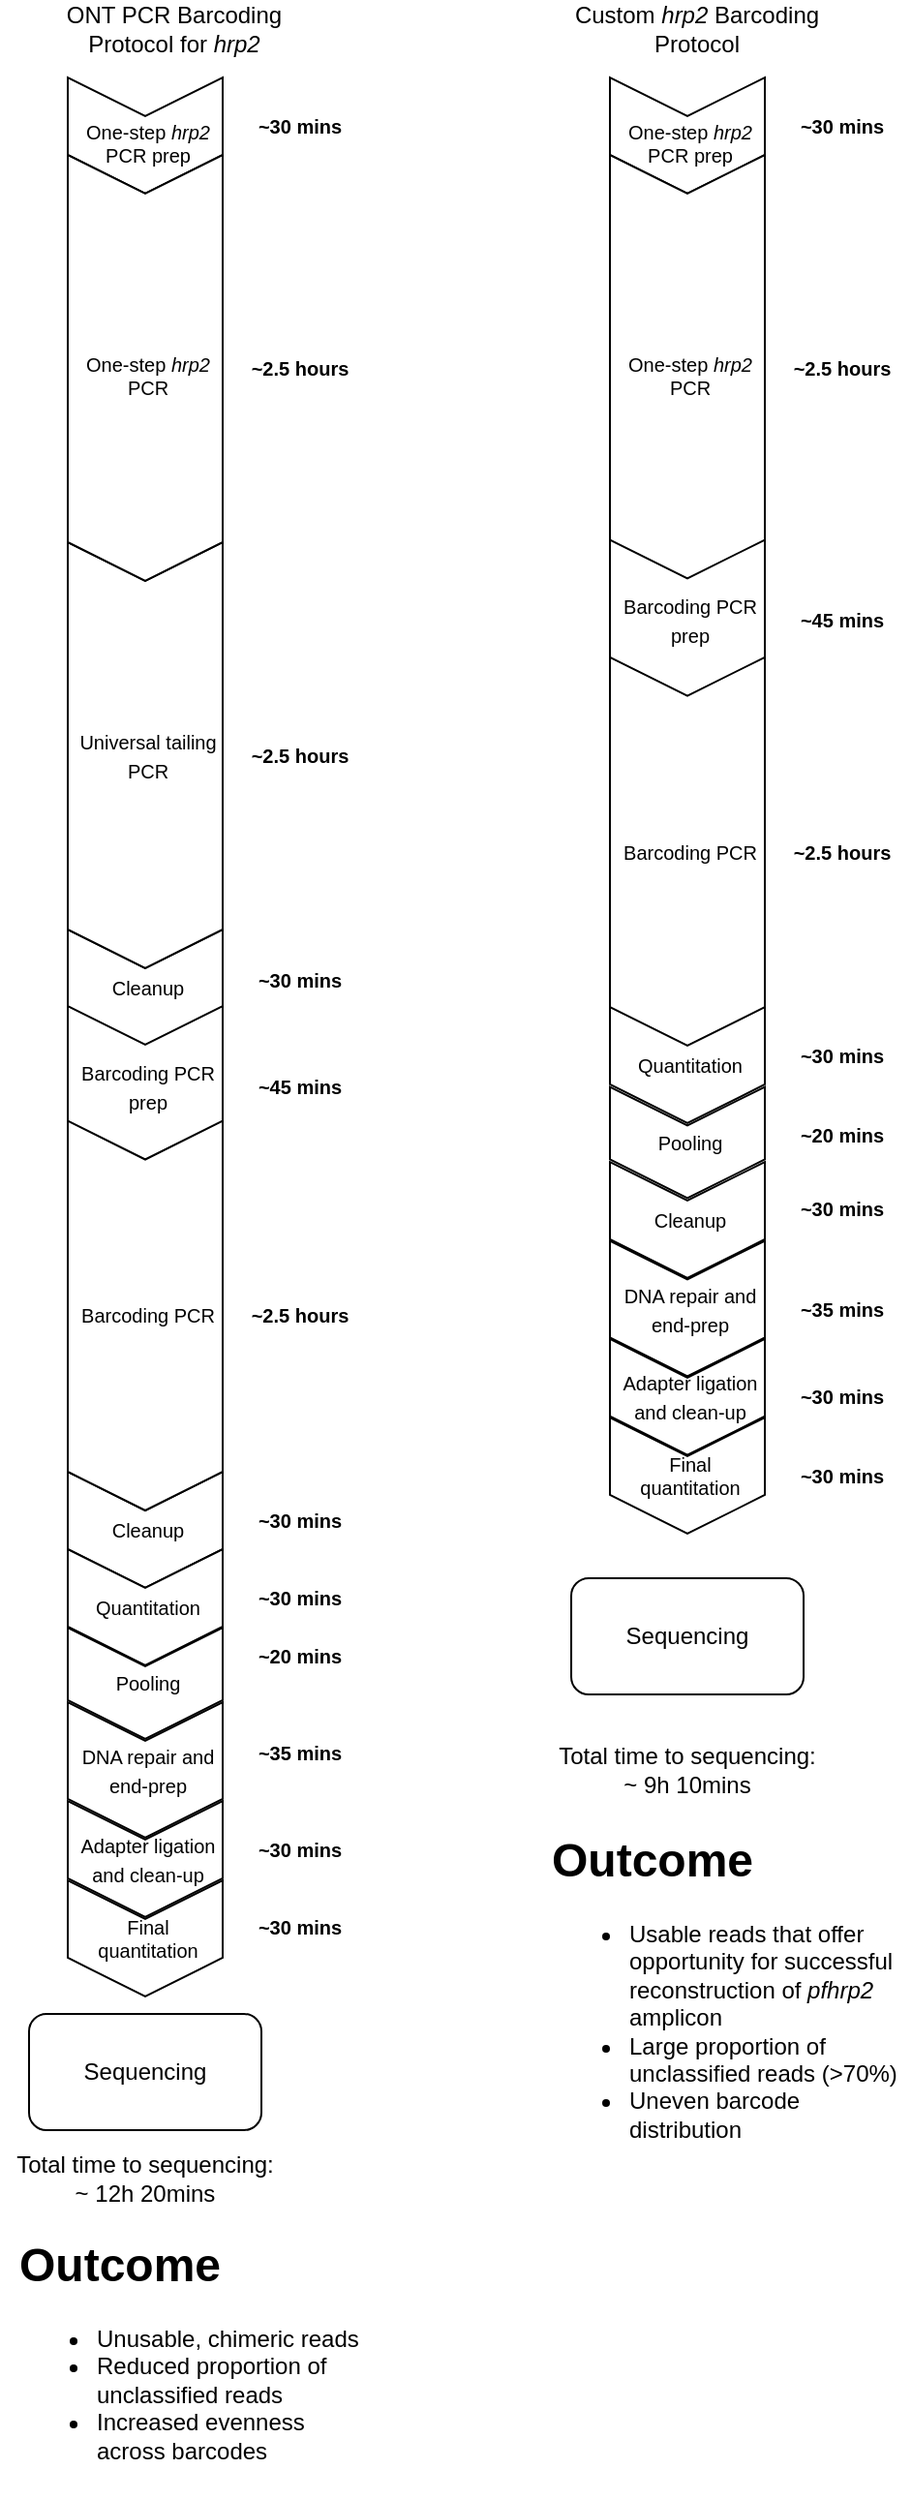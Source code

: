 <mxfile version="15.9.4" type="github">
  <diagram id="NpRxapIsqfa-SvnayN5d" name="Page-1">
    <mxGraphModel dx="675" dy="401" grid="1" gridSize="10" guides="1" tooltips="1" connect="1" arrows="1" fold="1" page="1" pageScale="1" pageWidth="850" pageHeight="2000" math="0" shadow="0">
      <root>
        <mxCell id="0" />
        <mxCell id="1" parent="0" />
        <mxCell id="RjDeFfzfzhG8dPobCuWy-1" value="ONT PCR Barcoding Protocol for &lt;i&gt;hrp2&lt;/i&gt;" style="text;html=1;strokeColor=none;fillColor=none;align=center;verticalAlign=middle;whiteSpace=wrap;rounded=0;" vertex="1" parent="1">
          <mxGeometry x="20" y="40" width="150" height="30" as="geometry" />
        </mxCell>
        <mxCell id="RjDeFfzfzhG8dPobCuWy-2" value="Custom &lt;i&gt;hrp2 &lt;/i&gt;Barcoding Protocol" style="text;html=1;strokeColor=none;fillColor=none;align=center;verticalAlign=middle;whiteSpace=wrap;rounded=0;" vertex="1" parent="1">
          <mxGeometry x="290" y="40" width="150" height="30" as="geometry" />
        </mxCell>
        <mxCell id="RjDeFfzfzhG8dPobCuWy-3" value="&lt;div style=&quot;font-size: 10px&quot;&gt;&lt;font style=&quot;font-size: 10px&quot;&gt;One-step &lt;i&gt;hrp2 &lt;/i&gt;PCR prep&lt;/font&gt;&lt;/div&gt;" style="shape=step;perimeter=stepPerimeter;whiteSpace=wrap;html=1;fixedSize=1;rotation=90;horizontal=0;spacingLeft=3;spacing=3;spacingTop=7;" vertex="1" parent="1">
          <mxGeometry x="50" y="70" width="60" height="80" as="geometry" />
        </mxCell>
        <mxCell id="RjDeFfzfzhG8dPobCuWy-17" value="&lt;div style=&quot;font-size: 10px&quot;&gt;&lt;font style=&quot;font-size: 10px&quot;&gt;Cleanup&lt;/font&gt;&lt;/div&gt;" style="shape=step;perimeter=stepPerimeter;whiteSpace=wrap;html=1;fixedSize=1;rotation=90;horizontal=0;spacingLeft=3;spacing=3;" vertex="1" parent="1">
          <mxGeometry x="50" y="510" width="60" height="80" as="geometry" />
        </mxCell>
        <mxCell id="RjDeFfzfzhG8dPobCuWy-18" value="&lt;font style=&quot;font-size: 10px&quot;&gt;Barcoding PCR prep&lt;/font&gt;" style="shape=step;perimeter=stepPerimeter;whiteSpace=wrap;html=1;fixedSize=1;rotation=90;horizontal=0;spacingLeft=3;spacing=3;" vertex="1" parent="1">
          <mxGeometry x="38.75" y="560.75" width="82.5" height="80" as="geometry" />
        </mxCell>
        <mxCell id="RjDeFfzfzhG8dPobCuWy-19" value="&lt;font style=&quot;font-size: 10px&quot;&gt;Cleanup&lt;/font&gt;" style="shape=step;perimeter=stepPerimeter;whiteSpace=wrap;html=1;fixedSize=1;rotation=90;horizontal=0;spacingLeft=3;spacing=3;" vertex="1" parent="1">
          <mxGeometry x="50" y="790" width="60" height="80" as="geometry" />
        </mxCell>
        <mxCell id="RjDeFfzfzhG8dPobCuWy-20" value="&lt;font style=&quot;font-size: 10px&quot;&gt;Universal tailing PCR&lt;/font&gt;" style="shape=step;perimeter=stepPerimeter;whiteSpace=wrap;html=1;fixedSize=1;rotation=90;horizontal=0;spacingLeft=3;spacing=3;" vertex="1" parent="1">
          <mxGeometry x="-30" y="390" width="220" height="80" as="geometry" />
        </mxCell>
        <mxCell id="RjDeFfzfzhG8dPobCuWy-22" value="&lt;font style=&quot;font-size: 10px&quot;&gt;Pooling&lt;/font&gt;" style="shape=step;perimeter=stepPerimeter;whiteSpace=wrap;html=1;fixedSize=1;rotation=90;horizontal=0;spacingLeft=3;spacing=3;" vertex="1" parent="1">
          <mxGeometry x="51.25" y="869.25" width="57.5" height="80" as="geometry" />
        </mxCell>
        <mxCell id="RjDeFfzfzhG8dPobCuWy-23" value="&lt;font style=&quot;font-size: 10px&quot;&gt;DNA repair and end-prep&lt;/font&gt;" style="shape=step;perimeter=stepPerimeter;whiteSpace=wrap;html=1;fixedSize=1;rotation=90;horizontal=0;spacingLeft=3;spacing=3;" vertex="1" parent="1">
          <mxGeometry x="45" y="914" width="70" height="80" as="geometry" />
        </mxCell>
        <mxCell id="RjDeFfzfzhG8dPobCuWy-25" value="&lt;div style=&quot;font-size: 10px&quot;&gt;&lt;font style=&quot;font-size: 10px&quot;&gt;Final quantitation&lt;/font&gt;&lt;/div&gt;" style="shape=step;perimeter=stepPerimeter;whiteSpace=wrap;html=1;fixedSize=1;rotation=90;horizontal=0;spacingLeft=3;spacing=3;" vertex="1" parent="1">
          <mxGeometry x="50" y="1001" width="60" height="80" as="geometry" />
        </mxCell>
        <mxCell id="RjDeFfzfzhG8dPobCuWy-26" value="Sequencing" style="rounded=1;whiteSpace=wrap;html=1;" vertex="1" parent="1">
          <mxGeometry x="20" y="1080" width="120" height="60" as="geometry" />
        </mxCell>
        <mxCell id="RjDeFfzfzhG8dPobCuWy-35" value="Sequencing" style="rounded=1;whiteSpace=wrap;html=1;" vertex="1" parent="1">
          <mxGeometry x="300.01" y="855" width="120" height="60" as="geometry" />
        </mxCell>
        <mxCell id="RjDeFfzfzhG8dPobCuWy-36" value="&lt;div style=&quot;font-size: 10px&quot;&gt;&lt;font style=&quot;font-size: 10px&quot;&gt;One-step &lt;i&gt;hrp2 &lt;/i&gt;PCR&lt;br&gt;&lt;/font&gt;&lt;/div&gt;" style="shape=step;perimeter=stepPerimeter;whiteSpace=wrap;html=1;fixedSize=1;rotation=90;horizontal=0;spacingLeft=3;spacing=3;spacingTop=7;" vertex="1" parent="1">
          <mxGeometry x="-30" y="190" width="220" height="80" as="geometry" />
        </mxCell>
        <mxCell id="RjDeFfzfzhG8dPobCuWy-37" value="&lt;div style=&quot;font-size: 10px&quot;&gt;&lt;font style=&quot;font-size: 10px&quot;&gt;Barcoding PCR&lt;/font&gt;&lt;/div&gt;" style="shape=step;perimeter=stepPerimeter;whiteSpace=wrap;html=1;fixedSize=1;rotation=90;horizontal=0;spacingLeft=3;spacing=3;" vertex="1" parent="1">
          <mxGeometry x="-20.62" y="679.38" width="201.25" height="80" as="geometry" />
        </mxCell>
        <mxCell id="RjDeFfzfzhG8dPobCuWy-38" value="&lt;font style=&quot;font-size: 10px&quot;&gt;Quantitation&lt;/font&gt;" style="shape=step;perimeter=stepPerimeter;whiteSpace=wrap;html=1;fixedSize=1;rotation=90;horizontal=0;spacingLeft=3;spacing=3;" vertex="1" parent="1">
          <mxGeometry x="50" y="830" width="60" height="80" as="geometry" />
        </mxCell>
        <mxCell id="RjDeFfzfzhG8dPobCuWy-39" value="&lt;font style=&quot;font-size: 10px&quot;&gt;Adapter ligation and clean-up&lt;/font&gt;" style="shape=step;perimeter=stepPerimeter;whiteSpace=wrap;html=1;fixedSize=1;rotation=90;horizontal=0;spacingLeft=3;spacing=3;" vertex="1" parent="1">
          <mxGeometry x="50" y="960" width="60" height="80" as="geometry" />
        </mxCell>
        <mxCell id="RjDeFfzfzhG8dPobCuWy-40" value="&lt;div style=&quot;font-size: 10px&quot;&gt;&lt;font style=&quot;font-size: 10px&quot;&gt;One-step &lt;i&gt;hrp2 &lt;/i&gt;PCR prep&lt;/font&gt;&lt;/div&gt;" style="shape=step;perimeter=stepPerimeter;whiteSpace=wrap;html=1;fixedSize=1;rotation=90;horizontal=0;spacingLeft=3;spacing=3;spacingTop=7;" vertex="1" parent="1">
          <mxGeometry x="330" y="70" width="60" height="80" as="geometry" />
        </mxCell>
        <mxCell id="RjDeFfzfzhG8dPobCuWy-41" value="&lt;div style=&quot;font-size: 10px&quot;&gt;&lt;font style=&quot;font-size: 10px&quot;&gt;One-step &lt;i&gt;hrp2 &lt;/i&gt;PCR&lt;br&gt;&lt;/font&gt;&lt;/div&gt;" style="shape=step;perimeter=stepPerimeter;whiteSpace=wrap;html=1;fixedSize=1;rotation=90;horizontal=0;spacingLeft=3;spacing=3;spacingTop=7;" vertex="1" parent="1">
          <mxGeometry x="250" y="190" width="220" height="80" as="geometry" />
        </mxCell>
        <mxCell id="RjDeFfzfzhG8dPobCuWy-42" value="&lt;font style=&quot;font-size: 10px&quot;&gt;Barcoding PCR prep&lt;/font&gt;" style="shape=step;perimeter=stepPerimeter;whiteSpace=wrap;html=1;fixedSize=1;rotation=90;horizontal=0;spacingLeft=3;spacing=3;" vertex="1" parent="1">
          <mxGeometry x="318.75" y="320" width="82.5" height="80" as="geometry" />
        </mxCell>
        <mxCell id="RjDeFfzfzhG8dPobCuWy-43" value="&lt;div style=&quot;font-size: 10px&quot;&gt;&lt;font style=&quot;font-size: 10px&quot;&gt;Barcoding PCR&lt;/font&gt;&lt;/div&gt;" style="shape=step;perimeter=stepPerimeter;whiteSpace=wrap;html=1;fixedSize=1;rotation=90;horizontal=0;spacingLeft=3;spacing=3;" vertex="1" parent="1">
          <mxGeometry x="259.38" y="440" width="201.25" height="80" as="geometry" />
        </mxCell>
        <mxCell id="RjDeFfzfzhG8dPobCuWy-44" value="&lt;font style=&quot;font-size: 10px&quot;&gt;Quantitation&lt;/font&gt;" style="shape=step;perimeter=stepPerimeter;whiteSpace=wrap;html=1;fixedSize=1;rotation=90;horizontal=0;spacingLeft=3;spacing=3;" vertex="1" parent="1">
          <mxGeometry x="330.01" y="550" width="60" height="80" as="geometry" />
        </mxCell>
        <mxCell id="RjDeFfzfzhG8dPobCuWy-45" value="&lt;font style=&quot;font-size: 10px&quot;&gt;Pooling&lt;/font&gt;" style="shape=step;perimeter=stepPerimeter;whiteSpace=wrap;html=1;fixedSize=1;rotation=90;horizontal=0;spacingLeft=3;spacing=3;" vertex="1" parent="1">
          <mxGeometry x="331.25" y="590" width="57.5" height="80" as="geometry" />
        </mxCell>
        <mxCell id="RjDeFfzfzhG8dPobCuWy-46" value="&lt;font style=&quot;font-size: 10px&quot;&gt;DNA repair and end-prep&lt;/font&gt;" style="shape=step;perimeter=stepPerimeter;whiteSpace=wrap;html=1;fixedSize=1;rotation=90;horizontal=0;spacingLeft=3;spacing=3;" vertex="1" parent="1">
          <mxGeometry x="325" y="675.75" width="70" height="80" as="geometry" />
        </mxCell>
        <mxCell id="RjDeFfzfzhG8dPobCuWy-47" value="&lt;font style=&quot;font-size: 10px&quot;&gt;Adapter ligation and clean-up&lt;/font&gt;" style="shape=step;perimeter=stepPerimeter;whiteSpace=wrap;html=1;fixedSize=1;rotation=90;horizontal=0;spacingLeft=3;spacing=3;" vertex="1" parent="1">
          <mxGeometry x="330" y="721.38" width="60" height="80" as="geometry" />
        </mxCell>
        <mxCell id="RjDeFfzfzhG8dPobCuWy-48" value="&lt;div style=&quot;font-size: 10px&quot;&gt;&lt;font style=&quot;font-size: 10px&quot;&gt;Final quantitation&lt;/font&gt;&lt;/div&gt;" style="shape=step;perimeter=stepPerimeter;whiteSpace=wrap;html=1;fixedSize=1;rotation=90;horizontal=0;spacingLeft=3;spacing=3;" vertex="1" parent="1">
          <mxGeometry x="330" y="762" width="60" height="80" as="geometry" />
        </mxCell>
        <mxCell id="RjDeFfzfzhG8dPobCuWy-49" value="&lt;b&gt;~30 mins&lt;/b&gt;" style="text;html=1;strokeColor=none;fillColor=none;align=center;verticalAlign=middle;whiteSpace=wrap;rounded=0;fontSize=10;" vertex="1" parent="1">
          <mxGeometry x="130" y="90" width="60" height="30" as="geometry" />
        </mxCell>
        <mxCell id="RjDeFfzfzhG8dPobCuWy-50" value="&lt;b&gt;~2.5 hours&lt;br&gt;&lt;/b&gt;" style="text;html=1;strokeColor=none;fillColor=none;align=center;verticalAlign=middle;whiteSpace=wrap;rounded=0;fontSize=10;" vertex="1" parent="1">
          <mxGeometry x="130" y="215" width="60" height="30" as="geometry" />
        </mxCell>
        <mxCell id="RjDeFfzfzhG8dPobCuWy-51" value="&lt;b&gt;~2.5 hours&lt;br&gt;&lt;/b&gt;" style="text;html=1;strokeColor=none;fillColor=none;align=center;verticalAlign=middle;whiteSpace=wrap;rounded=0;fontSize=10;" vertex="1" parent="1">
          <mxGeometry x="130" y="415" width="60" height="30" as="geometry" />
        </mxCell>
        <mxCell id="RjDeFfzfzhG8dPobCuWy-52" value="&lt;b&gt;~30 mins&lt;/b&gt;" style="text;html=1;strokeColor=none;fillColor=none;align=center;verticalAlign=middle;whiteSpace=wrap;rounded=0;fontSize=10;" vertex="1" parent="1">
          <mxGeometry x="130" y="530.75" width="60" height="30" as="geometry" />
        </mxCell>
        <mxCell id="RjDeFfzfzhG8dPobCuWy-53" value="&lt;b&gt;~45 mins&lt;/b&gt;" style="text;html=1;strokeColor=none;fillColor=none;align=center;verticalAlign=middle;whiteSpace=wrap;rounded=0;fontSize=10;" vertex="1" parent="1">
          <mxGeometry x="130" y="585.75" width="60" height="30" as="geometry" />
        </mxCell>
        <mxCell id="RjDeFfzfzhG8dPobCuWy-54" value="&lt;b&gt;~2.5 hours&lt;/b&gt;" style="text;html=1;strokeColor=none;fillColor=none;align=center;verticalAlign=middle;whiteSpace=wrap;rounded=0;fontSize=10;" vertex="1" parent="1">
          <mxGeometry x="130" y="704.38" width="60" height="30" as="geometry" />
        </mxCell>
        <mxCell id="RjDeFfzfzhG8dPobCuWy-55" value="&lt;b&gt;~30 mins&lt;/b&gt;" style="text;html=1;strokeColor=none;fillColor=none;align=center;verticalAlign=middle;whiteSpace=wrap;rounded=0;fontSize=10;" vertex="1" parent="1">
          <mxGeometry x="130" y="810" width="60" height="30" as="geometry" />
        </mxCell>
        <mxCell id="RjDeFfzfzhG8dPobCuWy-56" value="&lt;b&gt;~30 mins&lt;/b&gt;" style="text;html=1;strokeColor=none;fillColor=none;align=center;verticalAlign=middle;whiteSpace=wrap;rounded=0;fontSize=10;" vertex="1" parent="1">
          <mxGeometry x="130" y="850" width="60" height="30" as="geometry" />
        </mxCell>
        <mxCell id="RjDeFfzfzhG8dPobCuWy-57" value="&lt;b&gt;~20 mins&lt;/b&gt;" style="text;html=1;strokeColor=none;fillColor=none;align=center;verticalAlign=middle;whiteSpace=wrap;rounded=0;fontSize=10;" vertex="1" parent="1">
          <mxGeometry x="130" y="880" width="60" height="30" as="geometry" />
        </mxCell>
        <mxCell id="RjDeFfzfzhG8dPobCuWy-58" value="&lt;b&gt;~35 mins&lt;/b&gt;" style="text;html=1;strokeColor=none;fillColor=none;align=center;verticalAlign=middle;whiteSpace=wrap;rounded=0;fontSize=10;" vertex="1" parent="1">
          <mxGeometry x="130" y="930" width="60" height="30" as="geometry" />
        </mxCell>
        <mxCell id="RjDeFfzfzhG8dPobCuWy-59" value="&lt;b&gt;~30 mins&lt;/b&gt;" style="text;html=1;strokeColor=none;fillColor=none;align=center;verticalAlign=middle;whiteSpace=wrap;rounded=0;fontSize=10;" vertex="1" parent="1">
          <mxGeometry x="130" y="980" width="60" height="30" as="geometry" />
        </mxCell>
        <mxCell id="RjDeFfzfzhG8dPobCuWy-60" value="&lt;b&gt;~30 mins&lt;/b&gt;" style="text;html=1;strokeColor=none;fillColor=none;align=center;verticalAlign=middle;whiteSpace=wrap;rounded=0;fontSize=10;" vertex="1" parent="1">
          <mxGeometry x="130" y="1020" width="60" height="30" as="geometry" />
        </mxCell>
        <mxCell id="RjDeFfzfzhG8dPobCuWy-61" value="&lt;b&gt;~30 mins&lt;/b&gt;" style="text;html=1;strokeColor=none;fillColor=none;align=center;verticalAlign=middle;whiteSpace=wrap;rounded=0;fontSize=10;" vertex="1" parent="1">
          <mxGeometry x="410" y="90" width="60" height="30" as="geometry" />
        </mxCell>
        <mxCell id="RjDeFfzfzhG8dPobCuWy-62" value="&lt;b&gt;~2.5 hours&lt;br&gt;&lt;/b&gt;" style="text;html=1;strokeColor=none;fillColor=none;align=center;verticalAlign=middle;whiteSpace=wrap;rounded=0;fontSize=10;" vertex="1" parent="1">
          <mxGeometry x="410" y="215" width="60" height="30" as="geometry" />
        </mxCell>
        <mxCell id="RjDeFfzfzhG8dPobCuWy-63" value="&lt;b&gt;~45 mins&lt;/b&gt;" style="text;html=1;strokeColor=none;fillColor=none;align=center;verticalAlign=middle;whiteSpace=wrap;rounded=0;fontSize=10;" vertex="1" parent="1">
          <mxGeometry x="410" y="345" width="60" height="30" as="geometry" />
        </mxCell>
        <mxCell id="RjDeFfzfzhG8dPobCuWy-65" value="&lt;b&gt;~2.5 hours&lt;br&gt;&lt;/b&gt;" style="text;html=1;strokeColor=none;fillColor=none;align=center;verticalAlign=middle;whiteSpace=wrap;rounded=0;fontSize=10;" vertex="1" parent="1">
          <mxGeometry x="410" y="465" width="60" height="30" as="geometry" />
        </mxCell>
        <mxCell id="RjDeFfzfzhG8dPobCuWy-66" value="&lt;b&gt;~30 mins&lt;/b&gt;" style="text;html=1;strokeColor=none;fillColor=none;align=center;verticalAlign=middle;whiteSpace=wrap;rounded=0;fontSize=10;" vertex="1" parent="1">
          <mxGeometry x="410" y="570" width="60" height="30" as="geometry" />
        </mxCell>
        <mxCell id="RjDeFfzfzhG8dPobCuWy-67" value="&lt;b&gt;~20 mins&lt;/b&gt;" style="text;html=1;strokeColor=none;fillColor=none;align=center;verticalAlign=middle;whiteSpace=wrap;rounded=0;fontSize=10;" vertex="1" parent="1">
          <mxGeometry x="410" y="610.75" width="60" height="30" as="geometry" />
        </mxCell>
        <mxCell id="RjDeFfzfzhG8dPobCuWy-68" value="&lt;font style=&quot;font-size: 10px&quot;&gt;Cleanup&lt;/font&gt;" style="shape=step;perimeter=stepPerimeter;whiteSpace=wrap;html=1;fixedSize=1;rotation=90;horizontal=0;spacingLeft=3;spacing=3;" vertex="1" parent="1">
          <mxGeometry x="330" y="630" width="60" height="80" as="geometry" />
        </mxCell>
        <mxCell id="RjDeFfzfzhG8dPobCuWy-69" value="&lt;b&gt;~30 mins&lt;/b&gt;" style="text;html=1;strokeColor=none;fillColor=none;align=center;verticalAlign=middle;whiteSpace=wrap;rounded=0;fontSize=10;" vertex="1" parent="1">
          <mxGeometry x="410" y="649.38" width="60" height="30" as="geometry" />
        </mxCell>
        <mxCell id="RjDeFfzfzhG8dPobCuWy-70" value="&lt;b&gt;~35 mins&lt;/b&gt;" style="text;html=1;strokeColor=none;fillColor=none;align=center;verticalAlign=middle;whiteSpace=wrap;rounded=0;fontSize=10;" vertex="1" parent="1">
          <mxGeometry x="410" y="700.75" width="60" height="30" as="geometry" />
        </mxCell>
        <mxCell id="RjDeFfzfzhG8dPobCuWy-71" value="&lt;b&gt;~30 mins&lt;/b&gt;" style="text;html=1;strokeColor=none;fillColor=none;align=center;verticalAlign=middle;whiteSpace=wrap;rounded=0;fontSize=10;" vertex="1" parent="1">
          <mxGeometry x="410" y="746.38" width="60" height="30" as="geometry" />
        </mxCell>
        <mxCell id="RjDeFfzfzhG8dPobCuWy-72" value="&lt;b&gt;~30 mins&lt;/b&gt;" style="text;html=1;strokeColor=none;fillColor=none;align=center;verticalAlign=middle;whiteSpace=wrap;rounded=0;fontSize=10;" vertex="1" parent="1">
          <mxGeometry x="410" y="787" width="60" height="30" as="geometry" />
        </mxCell>
        <mxCell id="RjDeFfzfzhG8dPobCuWy-73" value="&lt;div&gt;Total time to sequencing:&lt;/div&gt;&lt;div&gt;~ 12h 20mins&lt;br&gt;&lt;/div&gt;" style="text;html=1;strokeColor=none;fillColor=none;align=center;verticalAlign=middle;whiteSpace=wrap;rounded=0;" vertex="1" parent="1">
          <mxGeometry x="5" y="1150" width="150" height="30" as="geometry" />
        </mxCell>
        <mxCell id="RjDeFfzfzhG8dPobCuWy-74" value="&lt;div&gt;Total time to sequencing:&lt;/div&gt;&lt;div&gt;~ 9h 10mins&lt;br&gt;&lt;/div&gt;" style="text;html=1;strokeColor=none;fillColor=none;align=center;verticalAlign=middle;whiteSpace=wrap;rounded=0;" vertex="1" parent="1">
          <mxGeometry x="285" y="939" width="150" height="30" as="geometry" />
        </mxCell>
        <mxCell id="RjDeFfzfzhG8dPobCuWy-75" value="&lt;h1&gt;Outcome&lt;/h1&gt;&lt;ul&gt;&lt;li&gt;Unusable, chimeric reads&lt;/li&gt;&lt;li&gt;Reduced proportion of unclassified reads&lt;/li&gt;&lt;li&gt;Increased evenness across barcodes&lt;br&gt;&lt;/li&gt;&lt;/ul&gt;" style="text;html=1;strokeColor=none;fillColor=none;spacing=5;spacingTop=-20;whiteSpace=wrap;overflow=hidden;rounded=0;fontSize=12;" vertex="1" parent="1">
          <mxGeometry x="10" y="1190" width="190" height="140" as="geometry" />
        </mxCell>
        <mxCell id="RjDeFfzfzhG8dPobCuWy-76" value="&lt;h1&gt;Outcome&lt;/h1&gt;&lt;ul&gt;&lt;li&gt;Usable reads that offer opportunity for successful reconstruction of &lt;i&gt;pfhrp2 &lt;/i&gt;amplicon&lt;/li&gt;&lt;li&gt;Large proportion of unclassified reads (&amp;gt;70%)&lt;/li&gt;&lt;li&gt;Uneven barcode distribution&lt;br&gt;&lt;/li&gt;&lt;/ul&gt;" style="text;html=1;strokeColor=none;fillColor=none;spacing=5;spacingTop=-20;whiteSpace=wrap;overflow=hidden;rounded=0;fontSize=12;" vertex="1" parent="1">
          <mxGeometry x="285" y="981" width="190" height="179" as="geometry" />
        </mxCell>
      </root>
    </mxGraphModel>
  </diagram>
</mxfile>

